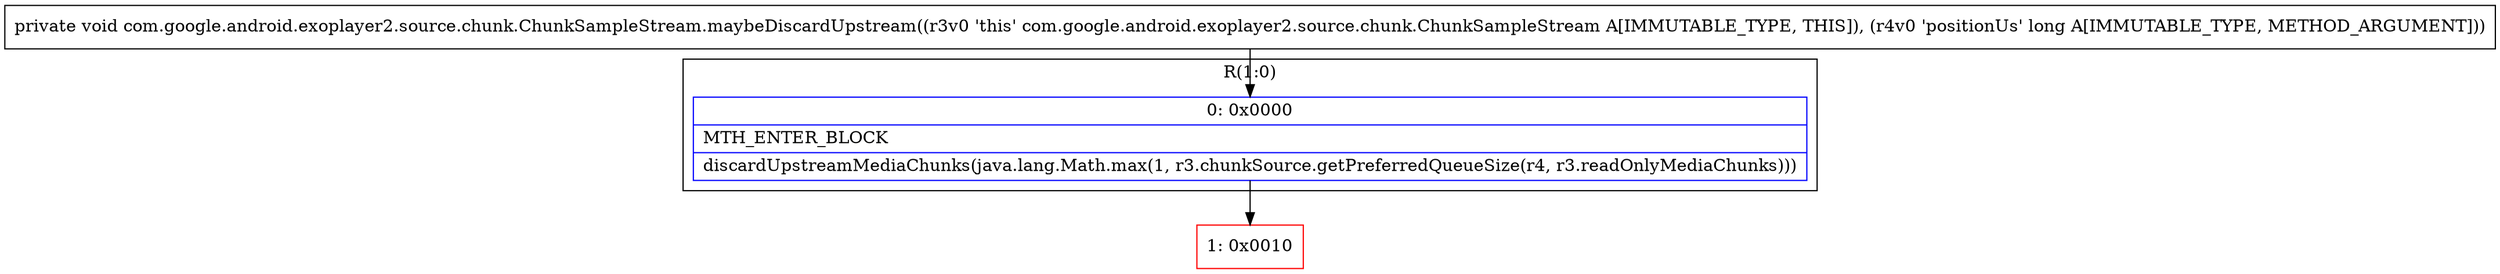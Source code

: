 digraph "CFG forcom.google.android.exoplayer2.source.chunk.ChunkSampleStream.maybeDiscardUpstream(J)V" {
subgraph cluster_Region_1209489765 {
label = "R(1:0)";
node [shape=record,color=blue];
Node_0 [shape=record,label="{0\:\ 0x0000|MTH_ENTER_BLOCK\l|discardUpstreamMediaChunks(java.lang.Math.max(1, r3.chunkSource.getPreferredQueueSize(r4, r3.readOnlyMediaChunks)))\l}"];
}
Node_1 [shape=record,color=red,label="{1\:\ 0x0010}"];
MethodNode[shape=record,label="{private void com.google.android.exoplayer2.source.chunk.ChunkSampleStream.maybeDiscardUpstream((r3v0 'this' com.google.android.exoplayer2.source.chunk.ChunkSampleStream A[IMMUTABLE_TYPE, THIS]), (r4v0 'positionUs' long A[IMMUTABLE_TYPE, METHOD_ARGUMENT])) }"];
MethodNode -> Node_0;
Node_0 -> Node_1;
}

